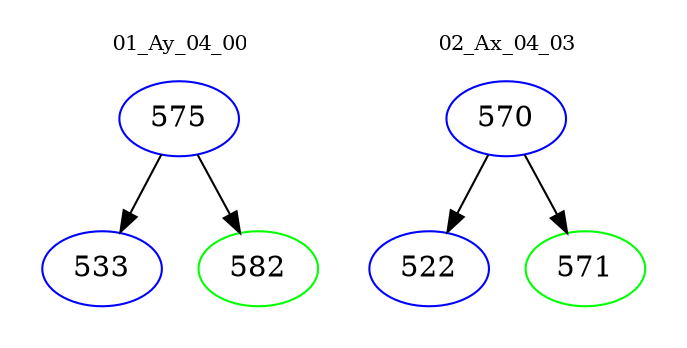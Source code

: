digraph{
subgraph cluster_0 {
color = white
label = "01_Ay_04_00";
fontsize=10;
T0_575 [label="575", color="blue"]
T0_575 -> T0_533 [color="black"]
T0_533 [label="533", color="blue"]
T0_575 -> T0_582 [color="black"]
T0_582 [label="582", color="green"]
}
subgraph cluster_1 {
color = white
label = "02_Ax_04_03";
fontsize=10;
T1_570 [label="570", color="blue"]
T1_570 -> T1_522 [color="black"]
T1_522 [label="522", color="blue"]
T1_570 -> T1_571 [color="black"]
T1_571 [label="571", color="green"]
}
}
